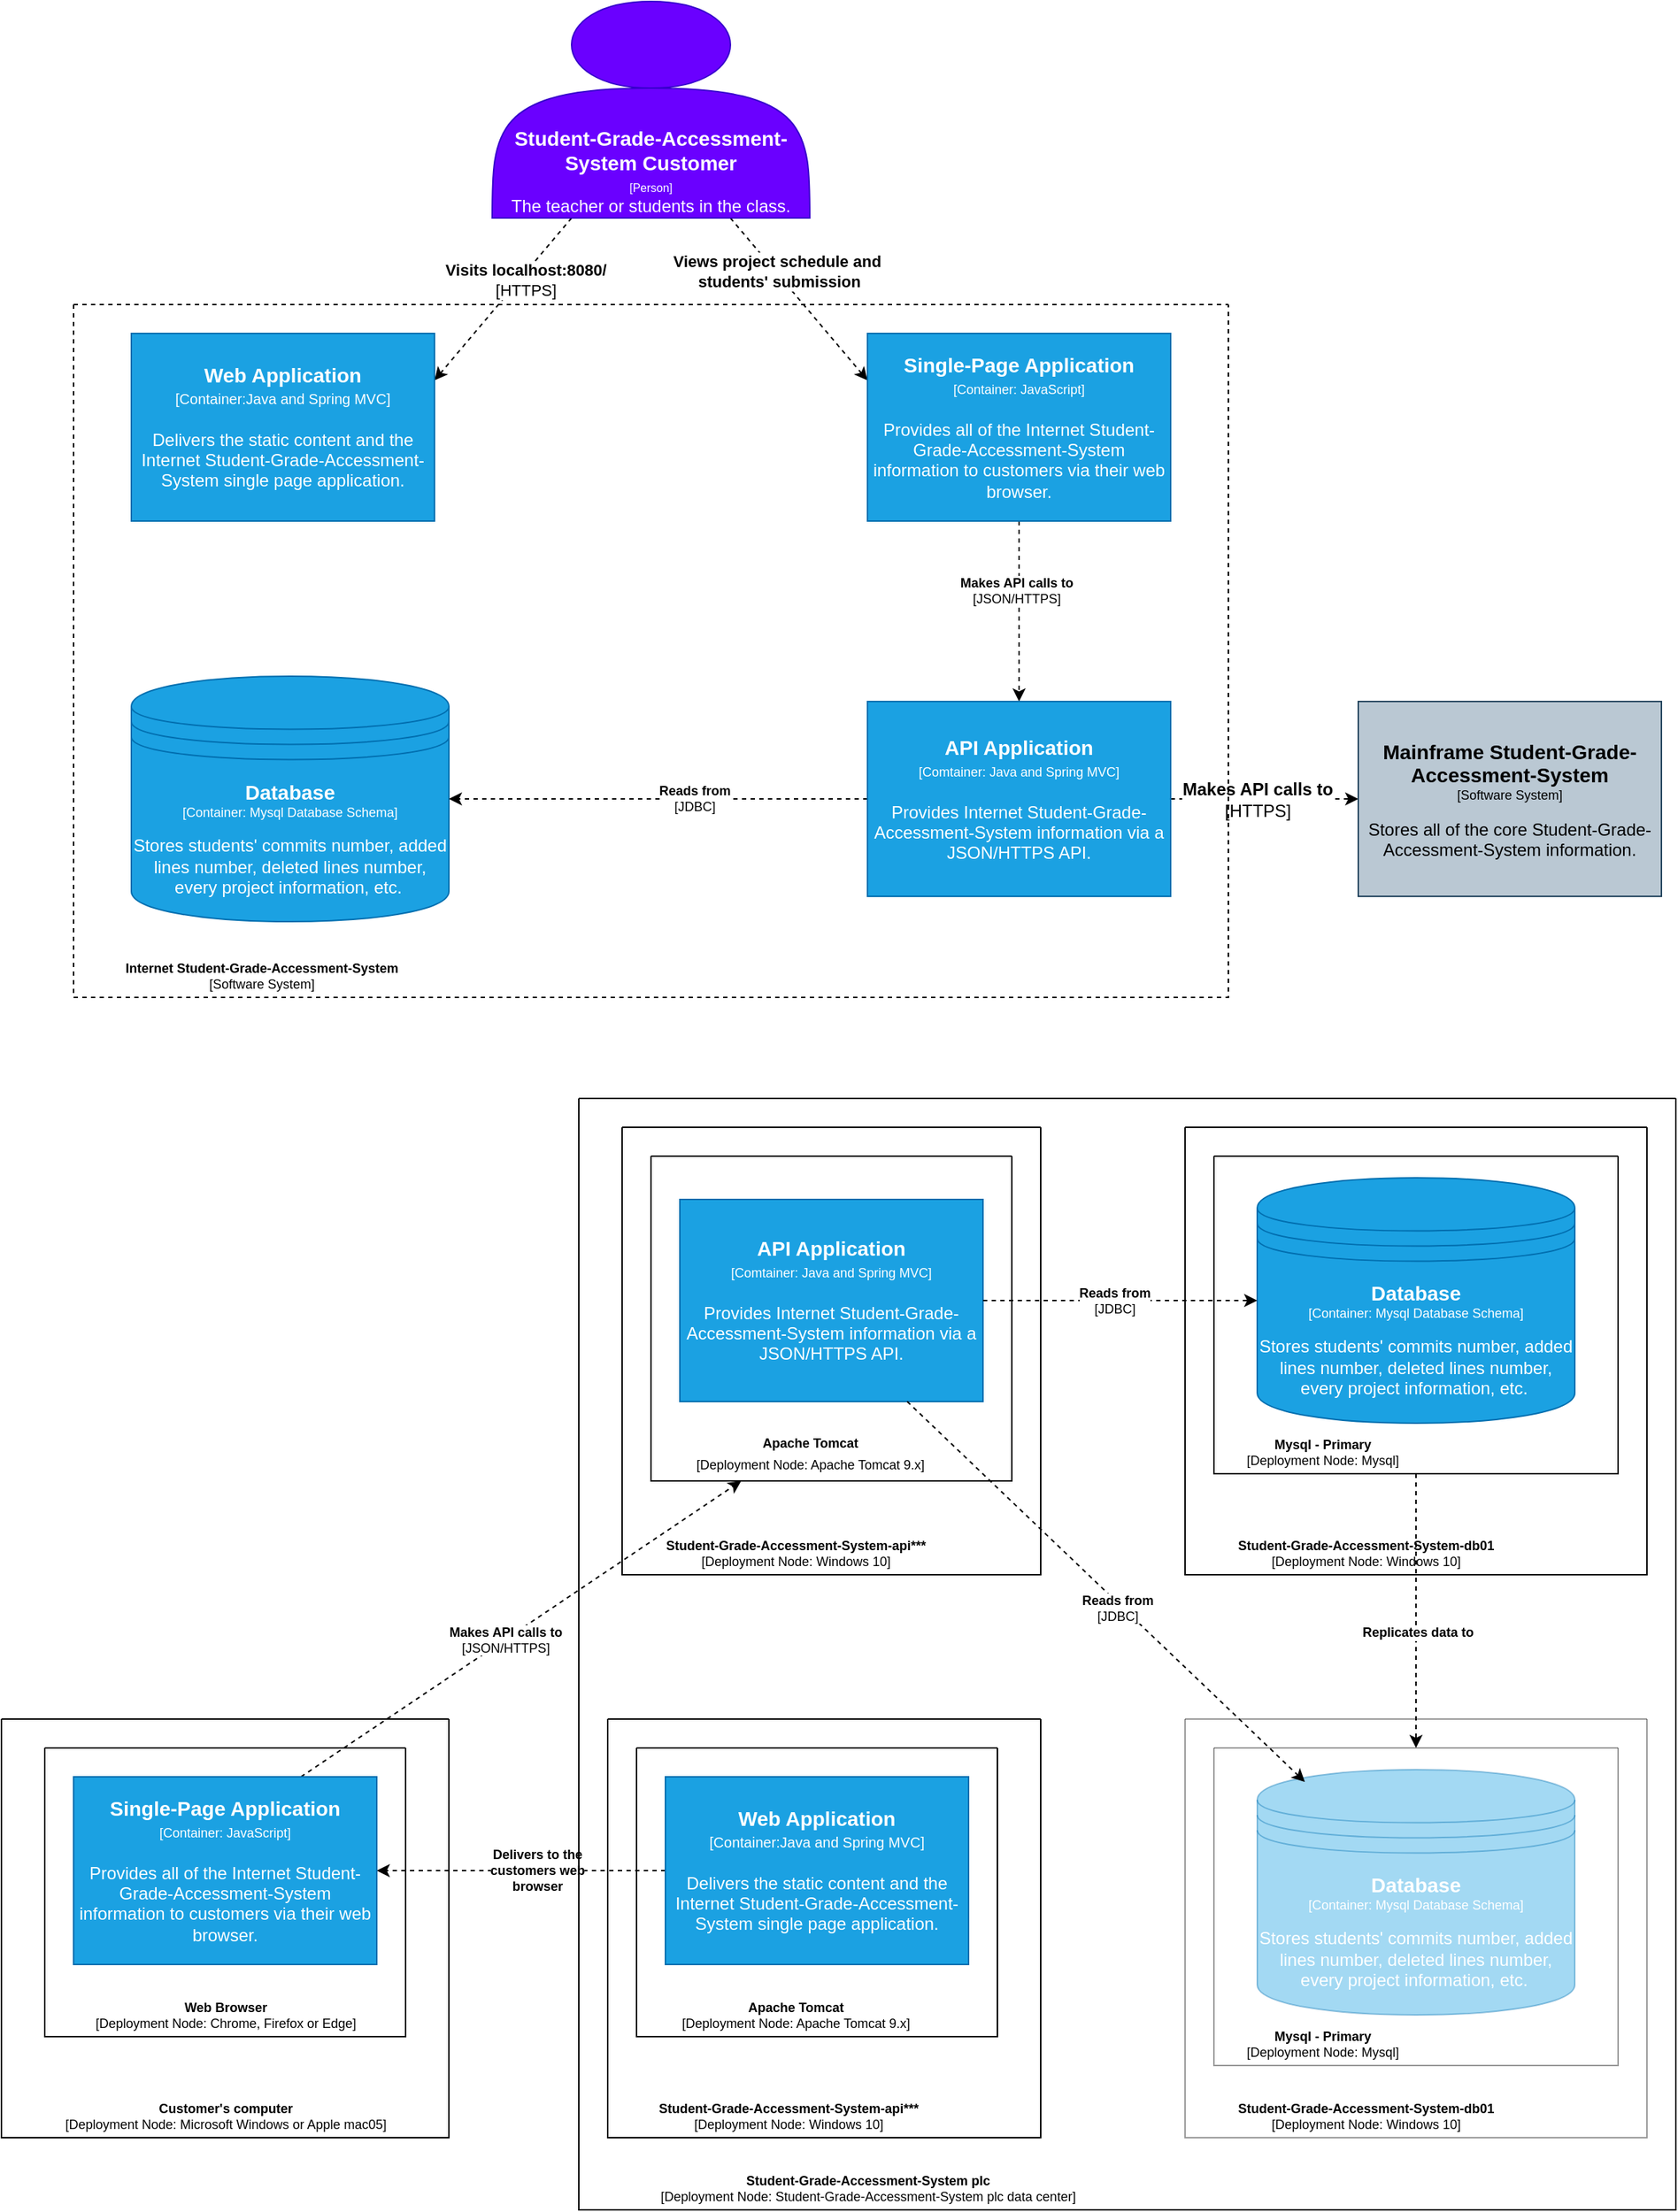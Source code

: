 <mxfile version="15.8.3" type="github">
  <diagram id="Cuy8SSrBaXIe2WgJ0xsk" name="Page-1">
    <mxGraphModel dx="1038" dy="548" grid="1" gridSize="10" guides="1" tooltips="1" connect="1" arrows="1" fold="1" page="1" pageScale="1" pageWidth="1200" pageHeight="1920" math="0" shadow="0">
      <root>
        <mxCell id="0" />
        <mxCell id="1" parent="0" />
        <mxCell id="nMDgOZrZQoWDls4aoF4L-12" style="edgeStyle=none;rounded=0;orthogonalLoop=1;jettySize=auto;html=1;exitX=0.25;exitY=1;exitDx=0;exitDy=0;entryX=1;entryY=0.25;entryDx=0;entryDy=0;fontSize=9;dashed=1;" parent="1" source="nMDgOZrZQoWDls4aoF4L-1" target="nMDgOZrZQoWDls4aoF4L-6" edge="1">
          <mxGeometry relative="1" as="geometry" />
        </mxCell>
        <mxCell id="nMDgOZrZQoWDls4aoF4L-15" value="&lt;b&gt;Visits localhost:8080/&lt;/b&gt;&lt;br&gt;[HTTPS]" style="edgeLabel;html=1;align=center;verticalAlign=middle;resizable=0;points=[];" parent="nMDgOZrZQoWDls4aoF4L-12" vertex="1" connectable="0">
          <mxGeometry x="-0.264" y="3" relative="1" as="geometry">
            <mxPoint as="offset" />
          </mxGeometry>
        </mxCell>
        <mxCell id="nMDgOZrZQoWDls4aoF4L-13" style="edgeStyle=none;rounded=0;orthogonalLoop=1;jettySize=auto;html=1;exitX=0.75;exitY=1;exitDx=0;exitDy=0;entryX=0;entryY=0.25;entryDx=0;entryDy=0;fontSize=9;dashed=1;" parent="1" source="nMDgOZrZQoWDls4aoF4L-1" target="nMDgOZrZQoWDls4aoF4L-7" edge="1">
          <mxGeometry relative="1" as="geometry" />
        </mxCell>
        <mxCell id="nMDgOZrZQoWDls4aoF4L-16" value="&lt;b&gt;Views project schedule and&lt;br&gt;&amp;nbsp;students&#39; submission&lt;/b&gt;" style="edgeLabel;html=1;align=center;verticalAlign=middle;resizable=0;points=[];" parent="nMDgOZrZQoWDls4aoF4L-13" vertex="1" connectable="0">
          <mxGeometry x="-0.339" relative="1" as="geometry">
            <mxPoint as="offset" />
          </mxGeometry>
        </mxCell>
        <mxCell id="nMDgOZrZQoWDls4aoF4L-1" value="&lt;br&gt;&lt;br&gt;&lt;br&gt;&lt;br&gt;&lt;br&gt;&lt;br&gt;&lt;b&gt;&lt;font style=&quot;font-size: 14px&quot;&gt;Student-Grade-Accessment-System Customer&lt;/font&gt;&lt;/b&gt;&lt;br&gt;&lt;font style=&quot;font-size: 8px&quot;&gt;[Person]&lt;/font&gt;&lt;br&gt;The teacher or students in the class." style="shape=actor;whiteSpace=wrap;html=1;fillColor=#6a00ff;strokeColor=#3700CC;fontColor=#ffffff;" parent="1" vertex="1">
          <mxGeometry x="350" y="50" width="220" height="150" as="geometry" />
        </mxCell>
        <mxCell id="nMDgOZrZQoWDls4aoF4L-6" value="&lt;b&gt;&lt;font style=&quot;font-size: 14px&quot;&gt;Web Application&lt;/font&gt;&lt;/b&gt;&lt;br&gt;&lt;font&gt;&lt;font size=&quot;1&quot;&gt;[Container:Java and Spring MVC]&lt;br&gt;&lt;/font&gt;&lt;br&gt;&lt;font style=&quot;font-size: 12px&quot;&gt;Delivers the static content and the Internet Student-Grade-Accessment-System single page application.&lt;/font&gt;&lt;br&gt;&lt;/font&gt;" style="rounded=0;whiteSpace=wrap;html=1;fillColor=#1ba1e2;fontColor=#ffffff;strokeColor=#006EAF;" parent="1" vertex="1">
          <mxGeometry x="100" y="280" width="210" height="130" as="geometry" />
        </mxCell>
        <mxCell id="nMDgOZrZQoWDls4aoF4L-18" style="edgeStyle=orthogonalEdgeStyle;curved=0;rounded=1;sketch=0;orthogonalLoop=1;jettySize=auto;html=1;exitX=0.5;exitY=1;exitDx=0;exitDy=0;entryX=0.5;entryY=0;entryDx=0;entryDy=0;dashed=1;fontSize=9;" parent="1" source="nMDgOZrZQoWDls4aoF4L-7" target="nMDgOZrZQoWDls4aoF4L-17" edge="1">
          <mxGeometry relative="1" as="geometry" />
        </mxCell>
        <mxCell id="nMDgOZrZQoWDls4aoF4L-19" value="&lt;b&gt;Makes API calls to&lt;/b&gt;&lt;br&gt;[JSON/HTTPS]" style="edgeLabel;html=1;align=center;verticalAlign=middle;resizable=0;points=[];fontSize=9;" parent="nMDgOZrZQoWDls4aoF4L-18" vertex="1" connectable="0">
          <mxGeometry x="-0.238" y="-2" relative="1" as="geometry">
            <mxPoint as="offset" />
          </mxGeometry>
        </mxCell>
        <mxCell id="nMDgOZrZQoWDls4aoF4L-7" value="&lt;b&gt;&lt;font style=&quot;font-size: 14px&quot;&gt;Single-Page Application&lt;/font&gt;&lt;/b&gt;&lt;br&gt;&lt;font style=&quot;font-size: 9px&quot;&gt;[Container: JavaScript]&lt;/font&gt;&lt;br&gt;&lt;br&gt;Provides all of the Internet Student-Grade-Accessment-System information to customers via their web browser." style="rounded=0;whiteSpace=wrap;html=1;fontSize=12;fillColor=#1ba1e2;fontColor=#ffffff;strokeColor=#006EAF;" parent="1" vertex="1">
          <mxGeometry x="610" y="280" width="210" height="130" as="geometry" />
        </mxCell>
        <mxCell id="nMDgOZrZQoWDls4aoF4L-14" value="&lt;b&gt;&lt;font style=&quot;font-size: 14px&quot;&gt;Database&lt;/font&gt;&lt;/b&gt;&lt;br&gt;&lt;font style=&quot;font-size: 9px&quot;&gt;[Container: Mysql Database Schema]&lt;/font&gt;&lt;br&gt;&lt;br&gt;&lt;font style=&quot;font-size: 12px&quot;&gt;Stores students&#39; commits number, added lines number, deleted lines number, every project information, etc.&lt;/font&gt;&amp;nbsp;" style="shape=datastore;whiteSpace=wrap;html=1;fontSize=9;fillColor=#1ba1e2;fontColor=#ffffff;strokeColor=#006EAF;" parent="1" vertex="1">
          <mxGeometry x="100" y="517.5" width="220" height="170" as="geometry" />
        </mxCell>
        <mxCell id="nMDgOZrZQoWDls4aoF4L-22" style="edgeStyle=orthogonalEdgeStyle;curved=0;rounded=1;sketch=0;orthogonalLoop=1;jettySize=auto;html=1;exitX=0;exitY=0.5;exitDx=0;exitDy=0;entryX=1;entryY=0.5;entryDx=0;entryDy=0;dashed=1;fontSize=9;" parent="1" source="nMDgOZrZQoWDls4aoF4L-17" target="nMDgOZrZQoWDls4aoF4L-14" edge="1">
          <mxGeometry relative="1" as="geometry" />
        </mxCell>
        <mxCell id="nMDgOZrZQoWDls4aoF4L-23" value="&lt;b&gt;Reads from&lt;/b&gt;&lt;br&gt;[JDBC]" style="edgeLabel;html=1;align=center;verticalAlign=middle;resizable=0;points=[];fontSize=9;" parent="nMDgOZrZQoWDls4aoF4L-22" vertex="1" connectable="0">
          <mxGeometry x="-0.171" y="-1" relative="1" as="geometry">
            <mxPoint as="offset" />
          </mxGeometry>
        </mxCell>
        <mxCell id="nMDgOZrZQoWDls4aoF4L-27" style="edgeStyle=orthogonalEdgeStyle;curved=0;rounded=1;sketch=0;orthogonalLoop=1;jettySize=auto;html=1;exitX=1;exitY=0.5;exitDx=0;exitDy=0;entryX=0;entryY=0.5;entryDx=0;entryDy=0;dashed=1;fontSize=12;" parent="1" source="nMDgOZrZQoWDls4aoF4L-17" target="nMDgOZrZQoWDls4aoF4L-26" edge="1">
          <mxGeometry relative="1" as="geometry" />
        </mxCell>
        <mxCell id="nMDgOZrZQoWDls4aoF4L-28" value="&lt;b&gt;Makes API calls to&lt;/b&gt;&lt;br&gt;[HTTPS]" style="edgeLabel;html=1;align=center;verticalAlign=middle;resizable=0;points=[];fontSize=12;" parent="nMDgOZrZQoWDls4aoF4L-27" vertex="1" connectable="0">
          <mxGeometry x="0.32" relative="1" as="geometry">
            <mxPoint x="-26" as="offset" />
          </mxGeometry>
        </mxCell>
        <mxCell id="nMDgOZrZQoWDls4aoF4L-17" value="&lt;font style=&quot;font-size: 14px&quot;&gt;&lt;b&gt;API Application&lt;/b&gt;&lt;/font&gt;&lt;br&gt;&lt;font style=&quot;font-size: 9px&quot;&gt;[Comtainer: Java and Spring MVC]&lt;br&gt;&lt;/font&gt;&lt;br&gt;Provides Internet Student-Grade-Accessment-System information via a JSON/HTTPS API." style="rounded=0;whiteSpace=wrap;html=1;sketch=0;fillColor=#1ba1e2;fontColor=#ffffff;strokeColor=#006EAF;" parent="1" vertex="1">
          <mxGeometry x="610" y="535" width="210" height="135" as="geometry" />
        </mxCell>
        <mxCell id="nMDgOZrZQoWDls4aoF4L-24" value="" style="swimlane;startSize=0;rounded=0;sketch=0;fontSize=9;dashed=1;" parent="1" vertex="1">
          <mxGeometry x="60" y="260" width="800" height="480" as="geometry" />
        </mxCell>
        <mxCell id="nMDgOZrZQoWDls4aoF4L-25" value="&lt;b&gt;Internet Student-Grade-Accessment-System&lt;/b&gt;&lt;br&gt;[Software System]" style="text;html=1;align=center;verticalAlign=middle;resizable=0;points=[];autosize=1;strokeColor=none;fillColor=none;fontSize=9;" parent="nMDgOZrZQoWDls4aoF4L-24" vertex="1">
          <mxGeometry x="20" y="450" width="220" height="30" as="geometry" />
        </mxCell>
        <mxCell id="nMDgOZrZQoWDls4aoF4L-26" value="&lt;font style=&quot;font-size: 14px&quot;&gt;&lt;b&gt;Mainframe Student-Grade-Accessment-System&lt;/b&gt;&lt;/font&gt;&lt;br&gt;[Software System]&lt;br&gt;&lt;br&gt;&lt;font style=&quot;font-size: 12px&quot;&gt;Stores all of the core Student-Grade-Accessment-System information.&lt;/font&gt;" style="rounded=0;whiteSpace=wrap;html=1;sketch=0;fontSize=9;fillColor=#bac8d3;strokeColor=#23445d;" parent="1" vertex="1">
          <mxGeometry x="950" y="535" width="210" height="135" as="geometry" />
        </mxCell>
        <mxCell id="nMDgOZrZQoWDls4aoF4L-30" value="" style="swimlane;startSize=0;rounded=0;sketch=0;fontSize=12;" parent="1" vertex="1">
          <mxGeometry x="460" y="850" width="250" height="225" as="geometry" />
        </mxCell>
        <mxCell id="nMDgOZrZQoWDls4aoF4L-31" value="&lt;font style=&quot;font-size: 9px&quot;&gt;&lt;b&gt;Apache Tomcat&lt;/b&gt;&lt;br&gt;[Deployment Node: Apache Tomcat 9.x]&lt;/font&gt;" style="text;html=1;align=center;verticalAlign=middle;resizable=0;points=[];autosize=1;strokeColor=none;fillColor=none;fontSize=12;" parent="nMDgOZrZQoWDls4aoF4L-30" vertex="1">
          <mxGeometry x="20" y="185" width="180" height="40" as="geometry" />
        </mxCell>
        <mxCell id="nMDgOZrZQoWDls4aoF4L-32" value="" style="swimlane;startSize=0;rounded=0;sketch=0;fontSize=9;" parent="1" vertex="1">
          <mxGeometry x="440" y="830" width="290" height="310" as="geometry" />
        </mxCell>
        <mxCell id="nMDgOZrZQoWDls4aoF4L-33" value="&lt;b&gt;Student-Grade-Accessment-System-api***&lt;/b&gt;&lt;br&gt;[Deployment Node: Windows 10]" style="text;html=1;align=center;verticalAlign=middle;resizable=0;points=[];autosize=1;strokeColor=none;fillColor=none;fontSize=9;" parent="nMDgOZrZQoWDls4aoF4L-32" vertex="1">
          <mxGeometry x="15" y="280" width="210" height="30" as="geometry" />
        </mxCell>
        <mxCell id="nMDgOZrZQoWDls4aoF4L-29" value="&lt;font style=&quot;font-size: 14px&quot;&gt;&lt;b&gt;API Application&lt;/b&gt;&lt;/font&gt;&lt;br&gt;&lt;font style=&quot;font-size: 9px&quot;&gt;[Comtainer: Java and Spring MVC]&lt;br&gt;&lt;/font&gt;&lt;br&gt;&lt;span&gt;Provides Internet Student-Grade-Accessment-System information via a JSON/HTTPS API.&lt;/span&gt;" style="rounded=0;whiteSpace=wrap;html=1;sketch=0;fontSize=12;fillColor=#1ba1e2;fontColor=#ffffff;strokeColor=#006EAF;" parent="nMDgOZrZQoWDls4aoF4L-32" vertex="1">
          <mxGeometry x="40" y="50" width="210" height="140" as="geometry" />
        </mxCell>
        <mxCell id="nMDgOZrZQoWDls4aoF4L-35" value="&lt;b&gt;&lt;font style=&quot;font-size: 14px&quot;&gt;Database&lt;/font&gt;&lt;/b&gt;&lt;br&gt;&lt;font style=&quot;font-size: 9px&quot;&gt;[Container: Mysql Database Schema]&lt;/font&gt;&lt;br&gt;&lt;br&gt;&lt;font style=&quot;font-size: 12px&quot;&gt;Stores students&#39; commits number, added lines number, deleted lines number, every project information, etc.&lt;/font&gt;&amp;nbsp;" style="shape=datastore;whiteSpace=wrap;html=1;fontSize=9;fillColor=#1ba1e2;fontColor=#ffffff;strokeColor=#006EAF;" parent="1" vertex="1">
          <mxGeometry x="880" y="865" width="220" height="170" as="geometry" />
        </mxCell>
        <mxCell id="nMDgOZrZQoWDls4aoF4L-62" style="edgeStyle=none;rounded=1;sketch=0;orthogonalLoop=1;jettySize=auto;html=1;exitX=0.5;exitY=1;exitDx=0;exitDy=0;entryX=0.5;entryY=0;entryDx=0;entryDy=0;dashed=1;fontSize=9;" parent="1" source="nMDgOZrZQoWDls4aoF4L-36" target="nMDgOZrZQoWDls4aoF4L-52" edge="1">
          <mxGeometry relative="1" as="geometry" />
        </mxCell>
        <mxCell id="nMDgOZrZQoWDls4aoF4L-63" value="&lt;b&gt;Replicates data to&lt;/b&gt;" style="edgeLabel;html=1;align=center;verticalAlign=middle;resizable=0;points=[];fontSize=9;" parent="nMDgOZrZQoWDls4aoF4L-62" vertex="1" connectable="0">
          <mxGeometry x="0.154" y="1" relative="1" as="geometry">
            <mxPoint as="offset" />
          </mxGeometry>
        </mxCell>
        <mxCell id="nMDgOZrZQoWDls4aoF4L-36" value="" style="swimlane;startSize=0;rounded=0;sketch=0;fontSize=9;" parent="1" vertex="1">
          <mxGeometry x="850" y="850" width="280" height="220" as="geometry" />
        </mxCell>
        <mxCell id="nMDgOZrZQoWDls4aoF4L-37" value="&lt;b&gt;Mysql - Primary&lt;/b&gt;&lt;br&gt;[Deployment Node: Mysql]" style="text;html=1;align=center;verticalAlign=middle;resizable=0;points=[];autosize=1;strokeColor=none;fillColor=none;fontSize=9;" parent="nMDgOZrZQoWDls4aoF4L-36" vertex="1">
          <mxGeometry x="10" y="190" width="130" height="30" as="geometry" />
        </mxCell>
        <mxCell id="nMDgOZrZQoWDls4aoF4L-38" value="" style="swimlane;startSize=0;rounded=0;sketch=0;fontSize=9;" parent="1" vertex="1">
          <mxGeometry x="830" y="830" width="320" height="310" as="geometry" />
        </mxCell>
        <mxCell id="nMDgOZrZQoWDls4aoF4L-39" value="&lt;b&gt;Student-Grade-Accessment-System-db01&lt;/b&gt;&lt;br&gt;[Deployment Node: Windows 10]" style="text;html=1;align=center;verticalAlign=middle;resizable=0;points=[];autosize=1;strokeColor=none;fillColor=none;fontSize=9;" parent="nMDgOZrZQoWDls4aoF4L-38" vertex="1">
          <mxGeometry x="20" y="280" width="210" height="30" as="geometry" />
        </mxCell>
        <mxCell id="nMDgOZrZQoWDls4aoF4L-64" style="edgeStyle=none;rounded=1;sketch=0;orthogonalLoop=1;jettySize=auto;html=1;exitX=0;exitY=0.5;exitDx=0;exitDy=0;entryX=1;entryY=0.5;entryDx=0;entryDy=0;dashed=1;fontSize=9;" parent="1" source="nMDgOZrZQoWDls4aoF4L-40" target="nMDgOZrZQoWDls4aoF4L-41" edge="1">
          <mxGeometry relative="1" as="geometry" />
        </mxCell>
        <mxCell id="nMDgOZrZQoWDls4aoF4L-65" value="&lt;b&gt;Delivers to the &lt;br&gt;customers web &lt;br&gt;browser&lt;/b&gt;" style="edgeLabel;html=1;align=center;verticalAlign=middle;resizable=0;points=[];fontSize=9;" parent="nMDgOZrZQoWDls4aoF4L-64" vertex="1" connectable="0">
          <mxGeometry x="-0.114" y="1" relative="1" as="geometry">
            <mxPoint x="-1" y="-1" as="offset" />
          </mxGeometry>
        </mxCell>
        <mxCell id="nMDgOZrZQoWDls4aoF4L-40" value="&lt;b&gt;&lt;font style=&quot;font-size: 14px&quot;&gt;Web Application&lt;/font&gt;&lt;/b&gt;&lt;br&gt;&lt;font&gt;&lt;font size=&quot;1&quot;&gt;[Container:Java and Spring MVC]&lt;br&gt;&lt;/font&gt;&lt;br&gt;&lt;font style=&quot;font-size: 12px&quot;&gt;Delivers the static content and the Internet Student-Grade-Accessment-System single page application.&lt;/font&gt;&lt;br&gt;&lt;/font&gt;" style="rounded=0;whiteSpace=wrap;html=1;fillColor=#1ba1e2;fontColor=#ffffff;strokeColor=#006EAF;" parent="1" vertex="1">
          <mxGeometry x="470" y="1280" width="210" height="130" as="geometry" />
        </mxCell>
        <mxCell id="nMDgOZrZQoWDls4aoF4L-56" style="rounded=1;sketch=0;orthogonalLoop=1;jettySize=auto;html=1;exitX=0.75;exitY=0;exitDx=0;exitDy=0;entryX=0.25;entryY=1;entryDx=0;entryDy=0;dashed=1;fontSize=9;" parent="1" source="nMDgOZrZQoWDls4aoF4L-41" target="nMDgOZrZQoWDls4aoF4L-30" edge="1">
          <mxGeometry relative="1" as="geometry" />
        </mxCell>
        <mxCell id="nMDgOZrZQoWDls4aoF4L-57" value="&lt;b&gt;Makes API calls to&lt;/b&gt;&lt;br&gt;[JSON/HTTPS]" style="edgeLabel;html=1;align=center;verticalAlign=middle;resizable=0;points=[];fontSize=9;" parent="nMDgOZrZQoWDls4aoF4L-56" vertex="1" connectable="0">
          <mxGeometry x="-0.076" relative="1" as="geometry">
            <mxPoint as="offset" />
          </mxGeometry>
        </mxCell>
        <mxCell id="nMDgOZrZQoWDls4aoF4L-41" value="&lt;b&gt;&lt;font style=&quot;font-size: 14px&quot;&gt;Single-Page Application&lt;/font&gt;&lt;/b&gt;&lt;br&gt;&lt;font style=&quot;font-size: 9px&quot;&gt;[Container: JavaScript]&lt;/font&gt;&lt;br&gt;&lt;br&gt;Provides all of the Internet Student-Grade-Accessment-System information to customers via their web browser." style="rounded=0;whiteSpace=wrap;html=1;fontSize=12;fillColor=#1ba1e2;fontColor=#ffffff;strokeColor=#006EAF;" parent="1" vertex="1">
          <mxGeometry x="60" y="1280" width="210" height="130" as="geometry" />
        </mxCell>
        <mxCell id="nMDgOZrZQoWDls4aoF4L-42" value="" style="swimlane;startSize=0;rounded=0;sketch=0;fontSize=9;" parent="1" vertex="1">
          <mxGeometry x="40" y="1260" width="250" height="200" as="geometry" />
        </mxCell>
        <mxCell id="nMDgOZrZQoWDls4aoF4L-43" value="&lt;b&gt;Web Browser&lt;/b&gt;&lt;br&gt;[Deployment Node: Chrome, Firefox or Edge]" style="text;html=1;align=center;verticalAlign=middle;resizable=0;points=[];autosize=1;strokeColor=none;fillColor=none;fontSize=9;" parent="nMDgOZrZQoWDls4aoF4L-42" vertex="1">
          <mxGeometry x="20" y="170" width="210" height="30" as="geometry" />
        </mxCell>
        <mxCell id="nMDgOZrZQoWDls4aoF4L-44" value="" style="swimlane;startSize=0;rounded=0;sketch=0;fontSize=9;" parent="1" vertex="1">
          <mxGeometry x="10" y="1240" width="310" height="290" as="geometry" />
        </mxCell>
        <mxCell id="nMDgOZrZQoWDls4aoF4L-45" value="&lt;b&gt;Customer&#39;s computer&lt;/b&gt;&lt;br&gt;[Deployment Node: Microsoft Windows or Apple mac05]" style="text;html=1;align=center;verticalAlign=middle;resizable=0;points=[];autosize=1;strokeColor=none;fillColor=none;fontSize=9;" parent="nMDgOZrZQoWDls4aoF4L-44" vertex="1">
          <mxGeometry x="30" y="260" width="250" height="30" as="geometry" />
        </mxCell>
        <mxCell id="nMDgOZrZQoWDls4aoF4L-46" value="" style="swimlane;startSize=0;rounded=0;sketch=0;fontSize=9;" parent="1" vertex="1">
          <mxGeometry x="450" y="1260" width="250" height="200" as="geometry" />
        </mxCell>
        <mxCell id="nMDgOZrZQoWDls4aoF4L-47" value="&lt;b&gt;Apache Tomcat&lt;/b&gt;&lt;br&gt;[Deployment Node: Apache Tomcat 9.x]" style="text;html=1;align=center;verticalAlign=middle;resizable=0;points=[];autosize=1;strokeColor=none;fillColor=none;fontSize=9;" parent="nMDgOZrZQoWDls4aoF4L-46" vertex="1">
          <mxGeometry x="20" y="170" width="180" height="30" as="geometry" />
        </mxCell>
        <mxCell id="nMDgOZrZQoWDls4aoF4L-48" value="" style="swimlane;startSize=0;rounded=0;sketch=0;fontSize=9;" parent="1" vertex="1">
          <mxGeometry x="430" y="1240" width="300" height="290" as="geometry" />
        </mxCell>
        <mxCell id="nMDgOZrZQoWDls4aoF4L-49" value="&lt;b&gt;Student-Grade-Accessment-System-api***&lt;/b&gt;&lt;br&gt;[Deployment Node: Windows 10]" style="text;html=1;align=center;verticalAlign=middle;resizable=0;points=[];autosize=1;strokeColor=none;fillColor=none;fontSize=9;" parent="nMDgOZrZQoWDls4aoF4L-48" vertex="1">
          <mxGeometry x="20" y="260" width="210" height="30" as="geometry" />
        </mxCell>
        <mxCell id="nMDgOZrZQoWDls4aoF4L-51" value="&lt;b&gt;&lt;font style=&quot;font-size: 14px&quot;&gt;Database&lt;/font&gt;&lt;/b&gt;&lt;br&gt;&lt;font style=&quot;font-size: 9px&quot;&gt;[Container: Mysql Database Schema]&lt;/font&gt;&lt;br&gt;&lt;br&gt;&lt;font style=&quot;font-size: 12px&quot;&gt;Stores students&#39; commits number, added lines number, deleted lines number, every project information, etc.&lt;/font&gt;&amp;nbsp;" style="shape=datastore;whiteSpace=wrap;html=1;fontSize=9;fillColor=#1ba1e2;fontColor=#ffffff;strokeColor=#006EAF;gradientDirection=north;opacity=40;" parent="1" vertex="1">
          <mxGeometry x="880" y="1275" width="220" height="170" as="geometry" />
        </mxCell>
        <mxCell id="nMDgOZrZQoWDls4aoF4L-52" value="" style="swimlane;startSize=0;rounded=0;sketch=0;fontSize=9;opacity=40;" parent="1" vertex="1">
          <mxGeometry x="850" y="1260" width="280" height="220" as="geometry" />
        </mxCell>
        <mxCell id="nMDgOZrZQoWDls4aoF4L-53" value="&lt;b&gt;Mysql - Primary&lt;/b&gt;&lt;br&gt;[Deployment Node: Mysql]" style="text;html=1;align=center;verticalAlign=middle;resizable=0;points=[];autosize=1;strokeColor=none;fillColor=none;fontSize=9;opacity=40;" parent="nMDgOZrZQoWDls4aoF4L-52" vertex="1">
          <mxGeometry x="10" y="190" width="130" height="30" as="geometry" />
        </mxCell>
        <mxCell id="nMDgOZrZQoWDls4aoF4L-54" value="" style="swimlane;startSize=0;rounded=0;sketch=0;fontSize=9;opacity=40;" parent="1" vertex="1">
          <mxGeometry x="830" y="1240" width="320" height="290" as="geometry" />
        </mxCell>
        <mxCell id="nMDgOZrZQoWDls4aoF4L-55" value="&lt;b&gt;Student-Grade-Accessment-System-db01&lt;/b&gt;&lt;br&gt;[Deployment Node: Windows 10]" style="text;html=1;align=center;verticalAlign=middle;resizable=0;points=[];autosize=1;strokeColor=none;fillColor=none;fontSize=9;opacity=40;" parent="nMDgOZrZQoWDls4aoF4L-54" vertex="1">
          <mxGeometry x="20" y="260" width="210" height="30" as="geometry" />
        </mxCell>
        <mxCell id="nMDgOZrZQoWDls4aoF4L-58" style="edgeStyle=none;rounded=1;sketch=0;orthogonalLoop=1;jettySize=auto;html=1;exitX=1;exitY=0.5;exitDx=0;exitDy=0;entryX=0;entryY=0.5;entryDx=0;entryDy=0;dashed=1;fontSize=9;" parent="1" source="nMDgOZrZQoWDls4aoF4L-29" target="nMDgOZrZQoWDls4aoF4L-35" edge="1">
          <mxGeometry relative="1" as="geometry" />
        </mxCell>
        <mxCell id="nMDgOZrZQoWDls4aoF4L-59" value="&lt;b&gt;Reads from&lt;/b&gt;&lt;br&gt;[JDBC]" style="edgeLabel;html=1;align=center;verticalAlign=middle;resizable=0;points=[];fontSize=9;" parent="nMDgOZrZQoWDls4aoF4L-58" vertex="1" connectable="0">
          <mxGeometry x="0.12" y="1" relative="1" as="geometry">
            <mxPoint x="-16" y="1" as="offset" />
          </mxGeometry>
        </mxCell>
        <mxCell id="nMDgOZrZQoWDls4aoF4L-60" style="edgeStyle=none;rounded=1;sketch=0;orthogonalLoop=1;jettySize=auto;html=1;exitX=0.75;exitY=1;exitDx=0;exitDy=0;entryX=0.15;entryY=0.05;entryDx=0;entryDy=0;entryPerimeter=0;dashed=1;fontSize=9;" parent="1" source="nMDgOZrZQoWDls4aoF4L-29" target="nMDgOZrZQoWDls4aoF4L-51" edge="1">
          <mxGeometry relative="1" as="geometry" />
        </mxCell>
        <mxCell id="nMDgOZrZQoWDls4aoF4L-61" value="&lt;b&gt;Reads from&lt;/b&gt;&lt;br&gt;[JDBC]" style="edgeLabel;html=1;align=center;verticalAlign=middle;resizable=0;points=[];fontSize=9;" parent="nMDgOZrZQoWDls4aoF4L-60" vertex="1" connectable="0">
          <mxGeometry x="0.067" y="-3" relative="1" as="geometry">
            <mxPoint as="offset" />
          </mxGeometry>
        </mxCell>
        <mxCell id="nMDgOZrZQoWDls4aoF4L-66" value="" style="swimlane;startSize=0;rounded=0;sketch=0;fontSize=9;" parent="1" vertex="1">
          <mxGeometry x="410" y="810" width="760" height="770" as="geometry" />
        </mxCell>
        <mxCell id="nMDgOZrZQoWDls4aoF4L-67" value="&lt;b&gt;Student-Grade-Accessment-System plc&lt;/b&gt;&lt;br&gt;[Deployment Node: Student-Grade-Accessment-System plc data center]" style="text;html=1;align=center;verticalAlign=middle;resizable=0;points=[];autosize=1;strokeColor=none;fillColor=none;fontSize=9;" parent="nMDgOZrZQoWDls4aoF4L-66" vertex="1">
          <mxGeometry x="40" y="740" width="320" height="30" as="geometry" />
        </mxCell>
      </root>
    </mxGraphModel>
  </diagram>
</mxfile>
